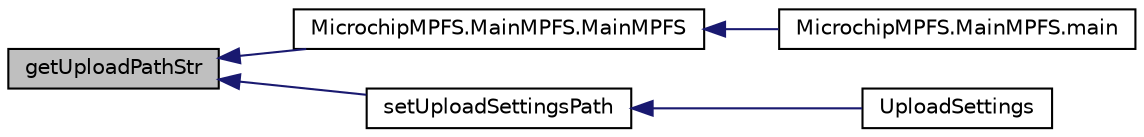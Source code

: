 digraph "getUploadPathStr"
{
  edge [fontname="Helvetica",fontsize="10",labelfontname="Helvetica",labelfontsize="10"];
  node [fontname="Helvetica",fontsize="10",shape=record];
  rankdir="LR";
  Node1 [label="getUploadPathStr",height=0.2,width=0.4,color="black", fillcolor="grey75", style="filled", fontcolor="black"];
  Node1 -> Node2 [dir="back",color="midnightblue",fontsize="10",style="solid"];
  Node2 [label="MicrochipMPFS.MainMPFS.MainMPFS",height=0.2,width=0.4,color="black", fillcolor="white", style="filled",URL="$class_microchip_m_p_f_s_1_1_main_m_p_f_s.html#a90442339f2be472c5eaa68c0834837b1"];
  Node2 -> Node3 [dir="back",color="midnightblue",fontsize="10",style="solid"];
  Node3 [label="MicrochipMPFS.MainMPFS.main",height=0.2,width=0.4,color="black", fillcolor="white", style="filled",URL="$class_microchip_m_p_f_s_1_1_main_m_p_f_s.html#a75988cf84fc6ee7a2ebff36e363021aa"];
  Node1 -> Node4 [dir="back",color="midnightblue",fontsize="10",style="solid"];
  Node4 [label="setUploadSettingsPath",height=0.2,width=0.4,color="black", fillcolor="white", style="filled",URL="$class_microchip_m_p_f_s_1_1_upload_settings.html#abc4fd67a103bc18cbdeabac02c9dac0c"];
  Node4 -> Node5 [dir="back",color="midnightblue",fontsize="10",style="solid"];
  Node5 [label="UploadSettings",height=0.2,width=0.4,color="black", fillcolor="white", style="filled",URL="$class_microchip_m_p_f_s_1_1_upload_settings.html#a555796fa2180fa124c3f9516b38dbadb"];
}
